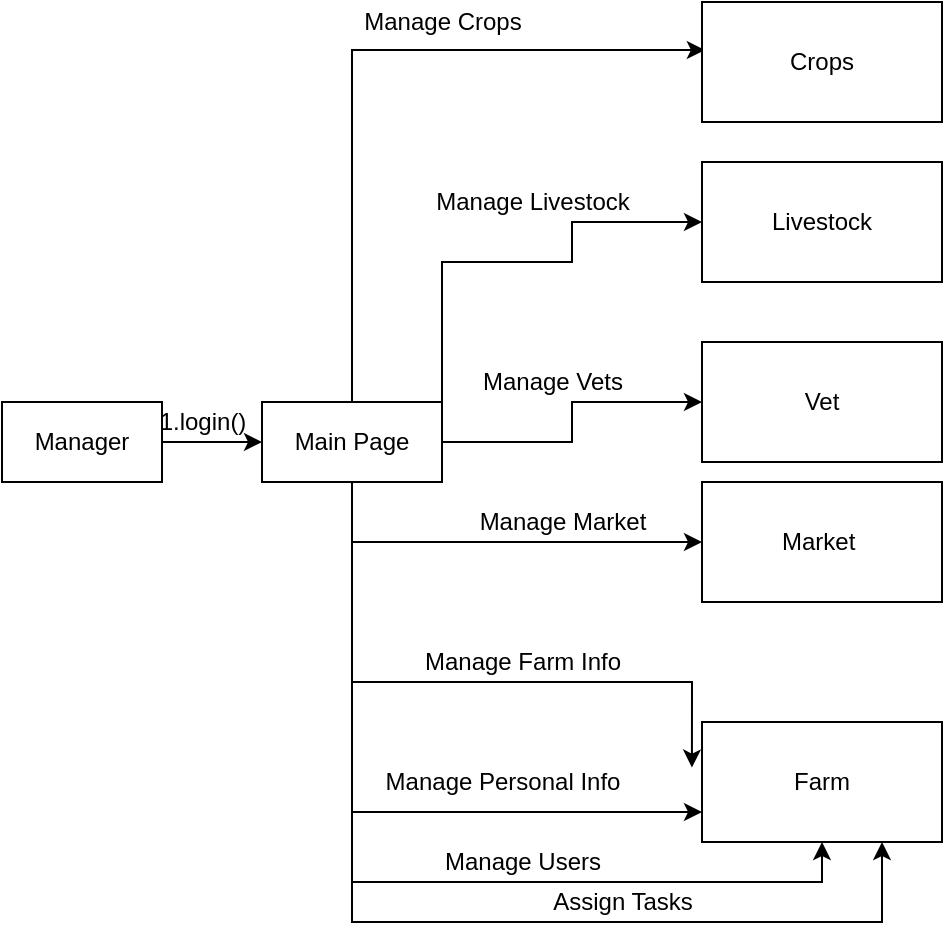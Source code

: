<mxfile version="14.6.6" type="device"><diagram id="EdrGo5tALPnc9wtV8OL8" name="Page-1"><mxGraphModel dx="1354" dy="579" grid="1" gridSize="10" guides="1" tooltips="1" connect="1" arrows="1" fold="1" page="1" pageScale="1" pageWidth="850" pageHeight="1100" math="0" shadow="0"><root><mxCell id="0"/><mxCell id="1" parent="0"/><mxCell id="BbYa7sUWSV0M1tW-xgx5-3" value="" style="edgeStyle=orthogonalEdgeStyle;rounded=0;orthogonalLoop=1;jettySize=auto;html=1;" edge="1" parent="1" source="BbYa7sUWSV0M1tW-xgx5-1" target="BbYa7sUWSV0M1tW-xgx5-2"><mxGeometry relative="1" as="geometry"/></mxCell><mxCell id="BbYa7sUWSV0M1tW-xgx5-1" value="Manager" style="rounded=0;whiteSpace=wrap;html=1;" vertex="1" parent="1"><mxGeometry x="10" y="260" width="80" height="40" as="geometry"/></mxCell><mxCell id="BbYa7sUWSV0M1tW-xgx5-10" style="edgeStyle=orthogonalEdgeStyle;rounded=0;orthogonalLoop=1;jettySize=auto;html=1;exitX=0.5;exitY=0;exitDx=0;exitDy=0;entryX=0.012;entryY=0.4;entryDx=0;entryDy=0;entryPerimeter=0;" edge="1" parent="1" source="BbYa7sUWSV0M1tW-xgx5-2" target="BbYa7sUWSV0M1tW-xgx5-7"><mxGeometry relative="1" as="geometry"><Array as="points"><mxPoint x="185" y="84"/></Array></mxGeometry></mxCell><mxCell id="BbYa7sUWSV0M1tW-xgx5-12" style="edgeStyle=orthogonalEdgeStyle;rounded=0;orthogonalLoop=1;jettySize=auto;html=1;exitX=1;exitY=0.5;exitDx=0;exitDy=0;entryX=0;entryY=0.5;entryDx=0;entryDy=0;" edge="1" parent="1" source="BbYa7sUWSV0M1tW-xgx5-2" target="BbYa7sUWSV0M1tW-xgx5-8"><mxGeometry relative="1" as="geometry"><Array as="points"><mxPoint x="230" y="190"/><mxPoint x="295" y="190"/><mxPoint x="295" y="170"/></Array></mxGeometry></mxCell><mxCell id="BbYa7sUWSV0M1tW-xgx5-14" style="edgeStyle=orthogonalEdgeStyle;rounded=0;orthogonalLoop=1;jettySize=auto;html=1;exitX=0.5;exitY=1;exitDx=0;exitDy=0;entryX=0;entryY=0.5;entryDx=0;entryDy=0;" edge="1" parent="1" source="BbYa7sUWSV0M1tW-xgx5-2" target="BbYa7sUWSV0M1tW-xgx5-9"><mxGeometry relative="1" as="geometry"><Array as="points"><mxPoint x="185" y="280"/><mxPoint x="295" y="280"/><mxPoint x="295" y="260"/></Array></mxGeometry></mxCell><mxCell id="BbYa7sUWSV0M1tW-xgx5-17" style="edgeStyle=orthogonalEdgeStyle;rounded=0;orthogonalLoop=1;jettySize=auto;html=1;exitX=0.5;exitY=1;exitDx=0;exitDy=0;entryX=0;entryY=0.5;entryDx=0;entryDy=0;" edge="1" parent="1" source="BbYa7sUWSV0M1tW-xgx5-2" target="BbYa7sUWSV0M1tW-xgx5-16"><mxGeometry relative="1" as="geometry"/></mxCell><mxCell id="BbYa7sUWSV0M1tW-xgx5-20" style="edgeStyle=orthogonalEdgeStyle;rounded=0;orthogonalLoop=1;jettySize=auto;html=1;exitX=0.5;exitY=1;exitDx=0;exitDy=0;entryX=0;entryY=0.75;entryDx=0;entryDy=0;" edge="1" parent="1" source="BbYa7sUWSV0M1tW-xgx5-2" target="BbYa7sUWSV0M1tW-xgx5-19"><mxGeometry relative="1" as="geometry"/></mxCell><mxCell id="BbYa7sUWSV0M1tW-xgx5-22" style="edgeStyle=orthogonalEdgeStyle;rounded=0;orthogonalLoop=1;jettySize=auto;html=1;exitX=0.5;exitY=1;exitDx=0;exitDy=0;entryX=-0.042;entryY=0.38;entryDx=0;entryDy=0;entryPerimeter=0;" edge="1" parent="1" source="BbYa7sUWSV0M1tW-xgx5-2" target="BbYa7sUWSV0M1tW-xgx5-19"><mxGeometry relative="1" as="geometry"><Array as="points"><mxPoint x="185" y="400"/><mxPoint x="355" y="400"/></Array></mxGeometry></mxCell><mxCell id="BbYa7sUWSV0M1tW-xgx5-25" style="edgeStyle=orthogonalEdgeStyle;rounded=0;orthogonalLoop=1;jettySize=auto;html=1;exitX=0.5;exitY=1;exitDx=0;exitDy=0;entryX=0.5;entryY=1;entryDx=0;entryDy=0;" edge="1" parent="1" source="BbYa7sUWSV0M1tW-xgx5-2" target="BbYa7sUWSV0M1tW-xgx5-19"><mxGeometry relative="1" as="geometry"/></mxCell><mxCell id="BbYa7sUWSV0M1tW-xgx5-27" style="edgeStyle=orthogonalEdgeStyle;rounded=0;orthogonalLoop=1;jettySize=auto;html=1;exitX=0.5;exitY=1;exitDx=0;exitDy=0;entryX=0.75;entryY=1;entryDx=0;entryDy=0;" edge="1" parent="1" source="BbYa7sUWSV0M1tW-xgx5-2" target="BbYa7sUWSV0M1tW-xgx5-19"><mxGeometry relative="1" as="geometry"><Array as="points"><mxPoint x="185" y="520"/><mxPoint x="450" y="520"/></Array></mxGeometry></mxCell><mxCell id="BbYa7sUWSV0M1tW-xgx5-2" value="Main Page" style="rounded=0;whiteSpace=wrap;html=1;" vertex="1" parent="1"><mxGeometry x="140" y="260" width="90" height="40" as="geometry"/></mxCell><mxCell id="BbYa7sUWSV0M1tW-xgx5-4" value="1.login()" style="text;html=1;align=center;verticalAlign=middle;resizable=0;points=[];autosize=1;strokeColor=none;" vertex="1" parent="1"><mxGeometry x="80" y="260" width="60" height="20" as="geometry"/></mxCell><mxCell id="BbYa7sUWSV0M1tW-xgx5-7" value="Crops" style="rounded=0;whiteSpace=wrap;html=1;" vertex="1" parent="1"><mxGeometry x="360" y="60" width="120" height="60" as="geometry"/></mxCell><mxCell id="BbYa7sUWSV0M1tW-xgx5-8" value="Livestock" style="rounded=0;whiteSpace=wrap;html=1;" vertex="1" parent="1"><mxGeometry x="360" y="140" width="120" height="60" as="geometry"/></mxCell><mxCell id="BbYa7sUWSV0M1tW-xgx5-9" value="Vet" style="rounded=0;whiteSpace=wrap;html=1;" vertex="1" parent="1"><mxGeometry x="360" y="230" width="120" height="60" as="geometry"/></mxCell><mxCell id="BbYa7sUWSV0M1tW-xgx5-11" value="Manage Crops" style="text;html=1;align=center;verticalAlign=middle;resizable=0;points=[];autosize=1;strokeColor=none;" vertex="1" parent="1"><mxGeometry x="185" y="60" width="90" height="20" as="geometry"/></mxCell><mxCell id="BbYa7sUWSV0M1tW-xgx5-13" value="Manage Livestock" style="text;html=1;align=center;verticalAlign=middle;resizable=0;points=[];autosize=1;strokeColor=none;" vertex="1" parent="1"><mxGeometry x="220" y="150" width="110" height="20" as="geometry"/></mxCell><mxCell id="BbYa7sUWSV0M1tW-xgx5-15" value="Manage Vets" style="text;html=1;align=center;verticalAlign=middle;resizable=0;points=[];autosize=1;strokeColor=none;" vertex="1" parent="1"><mxGeometry x="240" y="240" width="90" height="20" as="geometry"/></mxCell><mxCell id="BbYa7sUWSV0M1tW-xgx5-16" value="Market&amp;nbsp;" style="rounded=0;whiteSpace=wrap;html=1;" vertex="1" parent="1"><mxGeometry x="360" y="300" width="120" height="60" as="geometry"/></mxCell><mxCell id="BbYa7sUWSV0M1tW-xgx5-18" value="Manage Market" style="text;html=1;align=center;verticalAlign=middle;resizable=0;points=[];autosize=1;strokeColor=none;" vertex="1" parent="1"><mxGeometry x="240" y="310" width="100" height="20" as="geometry"/></mxCell><mxCell id="BbYa7sUWSV0M1tW-xgx5-19" value="Farm" style="rounded=0;whiteSpace=wrap;html=1;" vertex="1" parent="1"><mxGeometry x="360" y="420" width="120" height="60" as="geometry"/></mxCell><mxCell id="BbYa7sUWSV0M1tW-xgx5-21" value="Manage Personal Info" style="text;html=1;align=center;verticalAlign=middle;resizable=0;points=[];autosize=1;strokeColor=none;" vertex="1" parent="1"><mxGeometry x="195" y="440" width="130" height="20" as="geometry"/></mxCell><mxCell id="BbYa7sUWSV0M1tW-xgx5-23" value="Manage Farm Info" style="text;html=1;align=center;verticalAlign=middle;resizable=0;points=[];autosize=1;strokeColor=none;" vertex="1" parent="1"><mxGeometry x="215" y="380" width="110" height="20" as="geometry"/></mxCell><mxCell id="BbYa7sUWSV0M1tW-xgx5-26" value="Manage Users" style="text;html=1;align=center;verticalAlign=middle;resizable=0;points=[];autosize=1;strokeColor=none;" vertex="1" parent="1"><mxGeometry x="225" y="480" width="90" height="20" as="geometry"/></mxCell><mxCell id="BbYa7sUWSV0M1tW-xgx5-28" value="Assign Tasks" style="text;html=1;align=center;verticalAlign=middle;resizable=0;points=[];autosize=1;strokeColor=none;" vertex="1" parent="1"><mxGeometry x="275" y="500" width="90" height="20" as="geometry"/></mxCell></root></mxGraphModel></diagram></mxfile>